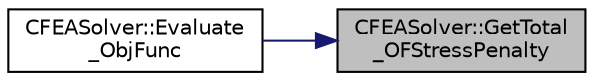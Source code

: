 digraph "CFEASolver::GetTotal_OFStressPenalty"
{
 // LATEX_PDF_SIZE
  edge [fontname="Helvetica",fontsize="10",labelfontname="Helvetica",labelfontsize="10"];
  node [fontname="Helvetica",fontsize="10",shape=record];
  rankdir="RL";
  Node1 [label="CFEASolver::GetTotal\l_OFStressPenalty",height=0.2,width=0.4,color="black", fillcolor="grey75", style="filled", fontcolor="black",tooltip="Retrieve the value of the stress penalty objective function."];
  Node1 -> Node2 [dir="back",color="midnightblue",fontsize="10",style="solid",fontname="Helvetica"];
  Node2 [label="CFEASolver::Evaluate\l_ObjFunc",height=0.2,width=0.4,color="black", fillcolor="white", style="filled",URL="$classCFEASolver.html#ab479f89f0de82384eb907facb3dcb458",tooltip="Compute the objective function."];
}
